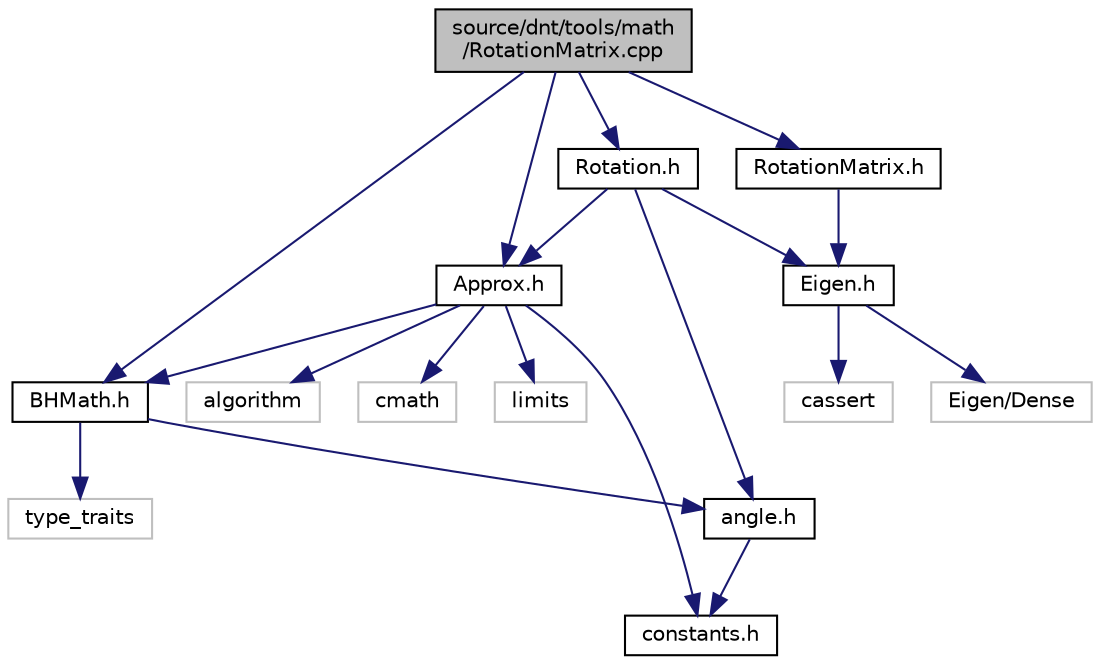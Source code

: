 digraph "source/dnt/tools/math/RotationMatrix.cpp"
{
  edge [fontname="Helvetica",fontsize="10",labelfontname="Helvetica",labelfontsize="10"];
  node [fontname="Helvetica",fontsize="10",shape=record];
  Node0 [label="source/dnt/tools/math\l/RotationMatrix.cpp",height=0.2,width=0.4,color="black", fillcolor="grey75", style="filled", fontcolor="black"];
  Node0 -> Node1 [color="midnightblue",fontsize="10",style="solid",fontname="Helvetica"];
  Node1 [label="Approx.h",height=0.2,width=0.4,color="black", fillcolor="white", style="filled",URL="$Approx_8h.html"];
  Node1 -> Node2 [color="midnightblue",fontsize="10",style="solid",fontname="Helvetica"];
  Node2 [label="BHMath.h",height=0.2,width=0.4,color="black", fillcolor="white", style="filled",URL="$BHMath_8h.html"];
  Node2 -> Node3 [color="midnightblue",fontsize="10",style="solid",fontname="Helvetica"];
  Node3 [label="angle.h",height=0.2,width=0.4,color="black", fillcolor="white", style="filled",URL="$angle_8h.html"];
  Node3 -> Node4 [color="midnightblue",fontsize="10",style="solid",fontname="Helvetica"];
  Node4 [label="constants.h",height=0.2,width=0.4,color="black", fillcolor="white", style="filled",URL="$constants_8h.html"];
  Node2 -> Node5 [color="midnightblue",fontsize="10",style="solid",fontname="Helvetica"];
  Node5 [label="type_traits",height=0.2,width=0.4,color="grey75", fillcolor="white", style="filled"];
  Node1 -> Node4 [color="midnightblue",fontsize="10",style="solid",fontname="Helvetica"];
  Node1 -> Node6 [color="midnightblue",fontsize="10",style="solid",fontname="Helvetica"];
  Node6 [label="algorithm",height=0.2,width=0.4,color="grey75", fillcolor="white", style="filled"];
  Node1 -> Node7 [color="midnightblue",fontsize="10",style="solid",fontname="Helvetica"];
  Node7 [label="cmath",height=0.2,width=0.4,color="grey75", fillcolor="white", style="filled"];
  Node1 -> Node8 [color="midnightblue",fontsize="10",style="solid",fontname="Helvetica"];
  Node8 [label="limits",height=0.2,width=0.4,color="grey75", fillcolor="white", style="filled"];
  Node0 -> Node2 [color="midnightblue",fontsize="10",style="solid",fontname="Helvetica"];
  Node0 -> Node9 [color="midnightblue",fontsize="10",style="solid",fontname="Helvetica"];
  Node9 [label="Rotation.h",height=0.2,width=0.4,color="black", fillcolor="white", style="filled",URL="$Rotation_8h.html"];
  Node9 -> Node3 [color="midnightblue",fontsize="10",style="solid",fontname="Helvetica"];
  Node9 -> Node1 [color="midnightblue",fontsize="10",style="solid",fontname="Helvetica"];
  Node9 -> Node10 [color="midnightblue",fontsize="10",style="solid",fontname="Helvetica"];
  Node10 [label="Eigen.h",height=0.2,width=0.4,color="black", fillcolor="white", style="filled",URL="$math_2Eigen_8h.html"];
  Node10 -> Node11 [color="midnightblue",fontsize="10",style="solid",fontname="Helvetica"];
  Node11 [label="cassert",height=0.2,width=0.4,color="grey75", fillcolor="white", style="filled"];
  Node10 -> Node12 [color="midnightblue",fontsize="10",style="solid",fontname="Helvetica"];
  Node12 [label="Eigen/Dense",height=0.2,width=0.4,color="grey75", fillcolor="white", style="filled"];
  Node0 -> Node13 [color="midnightblue",fontsize="10",style="solid",fontname="Helvetica"];
  Node13 [label="RotationMatrix.h",height=0.2,width=0.4,color="black", fillcolor="white", style="filled",URL="$RotationMatrix_8h.html"];
  Node13 -> Node10 [color="midnightblue",fontsize="10",style="solid",fontname="Helvetica"];
}
